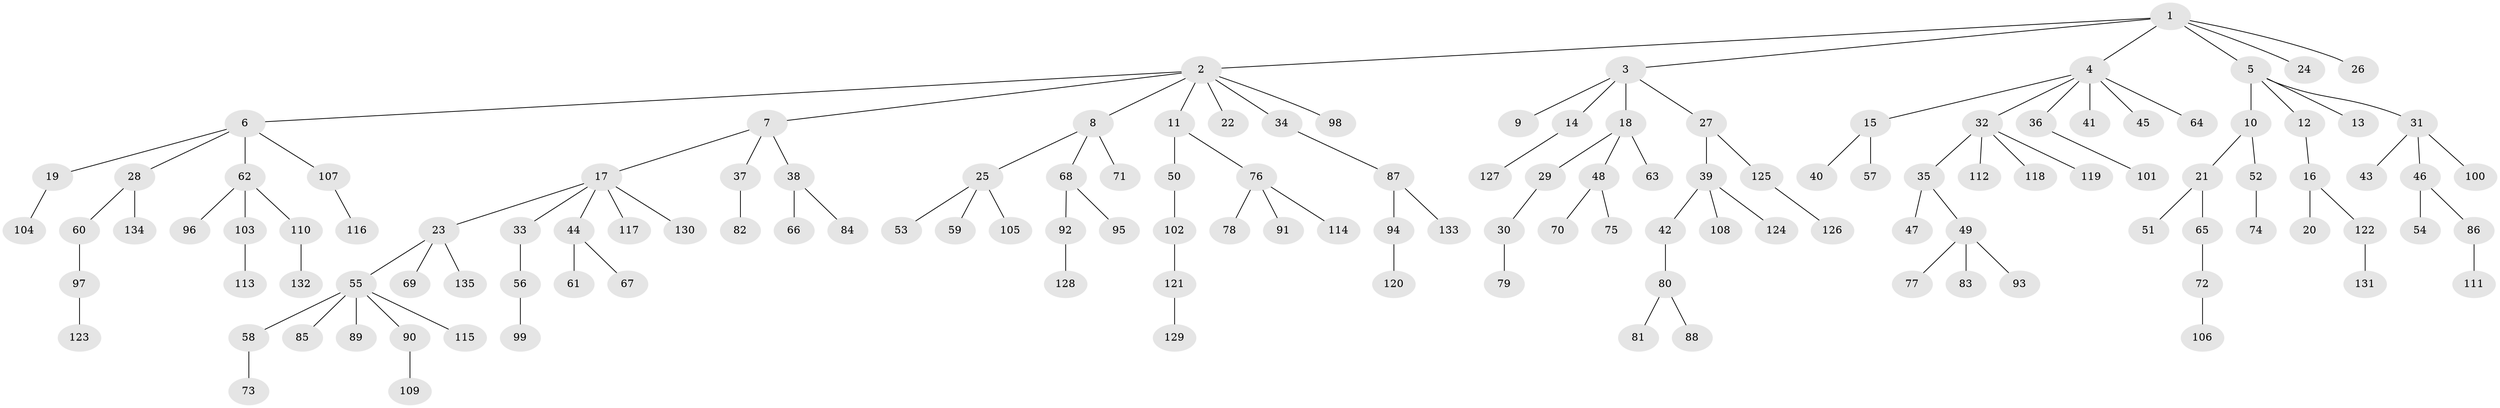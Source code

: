 // coarse degree distribution, {12: 0.012345679012345678, 5: 0.024691358024691357, 7: 0.024691358024691357, 4: 0.04938271604938271, 1: 0.5802469135802469, 3: 0.13580246913580246, 2: 0.1728395061728395}
// Generated by graph-tools (version 1.1) at 2025/19/03/04/25 18:19:18]
// undirected, 135 vertices, 134 edges
graph export_dot {
graph [start="1"]
  node [color=gray90,style=filled];
  1;
  2;
  3;
  4;
  5;
  6;
  7;
  8;
  9;
  10;
  11;
  12;
  13;
  14;
  15;
  16;
  17;
  18;
  19;
  20;
  21;
  22;
  23;
  24;
  25;
  26;
  27;
  28;
  29;
  30;
  31;
  32;
  33;
  34;
  35;
  36;
  37;
  38;
  39;
  40;
  41;
  42;
  43;
  44;
  45;
  46;
  47;
  48;
  49;
  50;
  51;
  52;
  53;
  54;
  55;
  56;
  57;
  58;
  59;
  60;
  61;
  62;
  63;
  64;
  65;
  66;
  67;
  68;
  69;
  70;
  71;
  72;
  73;
  74;
  75;
  76;
  77;
  78;
  79;
  80;
  81;
  82;
  83;
  84;
  85;
  86;
  87;
  88;
  89;
  90;
  91;
  92;
  93;
  94;
  95;
  96;
  97;
  98;
  99;
  100;
  101;
  102;
  103;
  104;
  105;
  106;
  107;
  108;
  109;
  110;
  111;
  112;
  113;
  114;
  115;
  116;
  117;
  118;
  119;
  120;
  121;
  122;
  123;
  124;
  125;
  126;
  127;
  128;
  129;
  130;
  131;
  132;
  133;
  134;
  135;
  1 -- 2;
  1 -- 3;
  1 -- 4;
  1 -- 5;
  1 -- 24;
  1 -- 26;
  2 -- 6;
  2 -- 7;
  2 -- 8;
  2 -- 11;
  2 -- 22;
  2 -- 34;
  2 -- 98;
  3 -- 9;
  3 -- 14;
  3 -- 18;
  3 -- 27;
  4 -- 15;
  4 -- 32;
  4 -- 36;
  4 -- 41;
  4 -- 45;
  4 -- 64;
  5 -- 10;
  5 -- 12;
  5 -- 13;
  5 -- 31;
  6 -- 19;
  6 -- 28;
  6 -- 62;
  6 -- 107;
  7 -- 17;
  7 -- 37;
  7 -- 38;
  8 -- 25;
  8 -- 68;
  8 -- 71;
  10 -- 21;
  10 -- 52;
  11 -- 50;
  11 -- 76;
  12 -- 16;
  14 -- 127;
  15 -- 40;
  15 -- 57;
  16 -- 20;
  16 -- 122;
  17 -- 23;
  17 -- 33;
  17 -- 44;
  17 -- 117;
  17 -- 130;
  18 -- 29;
  18 -- 48;
  18 -- 63;
  19 -- 104;
  21 -- 51;
  21 -- 65;
  23 -- 55;
  23 -- 69;
  23 -- 135;
  25 -- 53;
  25 -- 59;
  25 -- 105;
  27 -- 39;
  27 -- 125;
  28 -- 60;
  28 -- 134;
  29 -- 30;
  30 -- 79;
  31 -- 43;
  31 -- 46;
  31 -- 100;
  32 -- 35;
  32 -- 112;
  32 -- 118;
  32 -- 119;
  33 -- 56;
  34 -- 87;
  35 -- 47;
  35 -- 49;
  36 -- 101;
  37 -- 82;
  38 -- 66;
  38 -- 84;
  39 -- 42;
  39 -- 108;
  39 -- 124;
  42 -- 80;
  44 -- 61;
  44 -- 67;
  46 -- 54;
  46 -- 86;
  48 -- 70;
  48 -- 75;
  49 -- 77;
  49 -- 83;
  49 -- 93;
  50 -- 102;
  52 -- 74;
  55 -- 58;
  55 -- 85;
  55 -- 89;
  55 -- 90;
  55 -- 115;
  56 -- 99;
  58 -- 73;
  60 -- 97;
  62 -- 96;
  62 -- 103;
  62 -- 110;
  65 -- 72;
  68 -- 92;
  68 -- 95;
  72 -- 106;
  76 -- 78;
  76 -- 91;
  76 -- 114;
  80 -- 81;
  80 -- 88;
  86 -- 111;
  87 -- 94;
  87 -- 133;
  90 -- 109;
  92 -- 128;
  94 -- 120;
  97 -- 123;
  102 -- 121;
  103 -- 113;
  107 -- 116;
  110 -- 132;
  121 -- 129;
  122 -- 131;
  125 -- 126;
}
